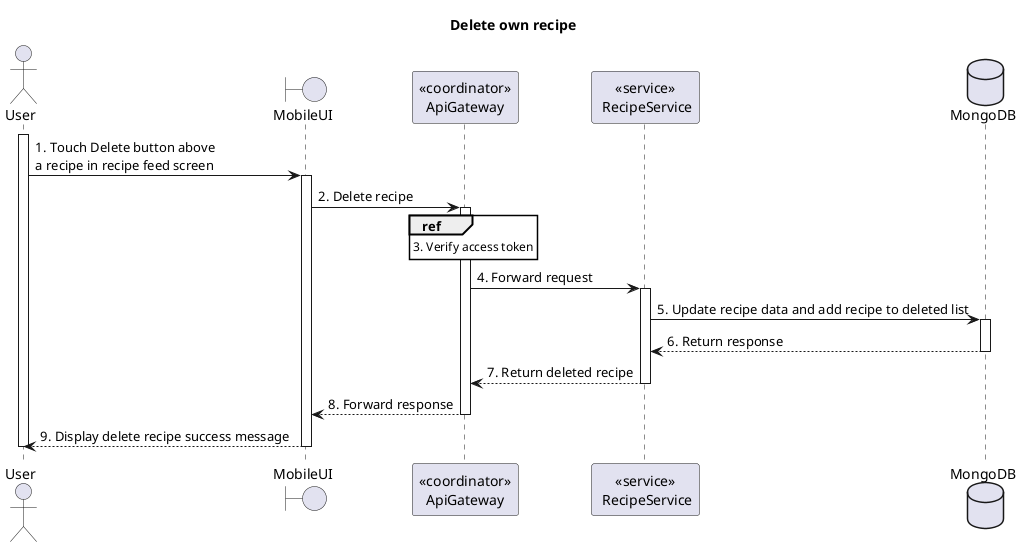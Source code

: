 @startuml Sequence
title "Delete own recipe"
' Style section
<style>
  sequenceDiagram {
    reference {
      BackGroundColor white
    }
}
</style>

actor User
boundary MobileUI 
participant "<<coordinator>>\nApiGateway" as ApiGateway
participant "<<service>>\n RecipeService" as RecipeService
database MongoDB

activate User
User -> MobileUI++: 1. Touch Delete button above \na recipe in recipe feed screen
MobileUI -> ApiGateway++: 2. Delete recipe
ref over ApiGateway: 3. Verify access token
ApiGateway -> RecipeService++: 4. Forward request
RecipeService -> MongoDB++: 5. Update recipe data and add recipe to deleted list
RecipeService <-- MongoDB--: 6. Return response
ApiGateway <-- RecipeService--: 7. Return deleted recipe
MobileUI <-- ApiGateway--: 8. Forward response
User <-- MobileUI--: 9. Display delete recipe success message
deactivate User
@enduml
